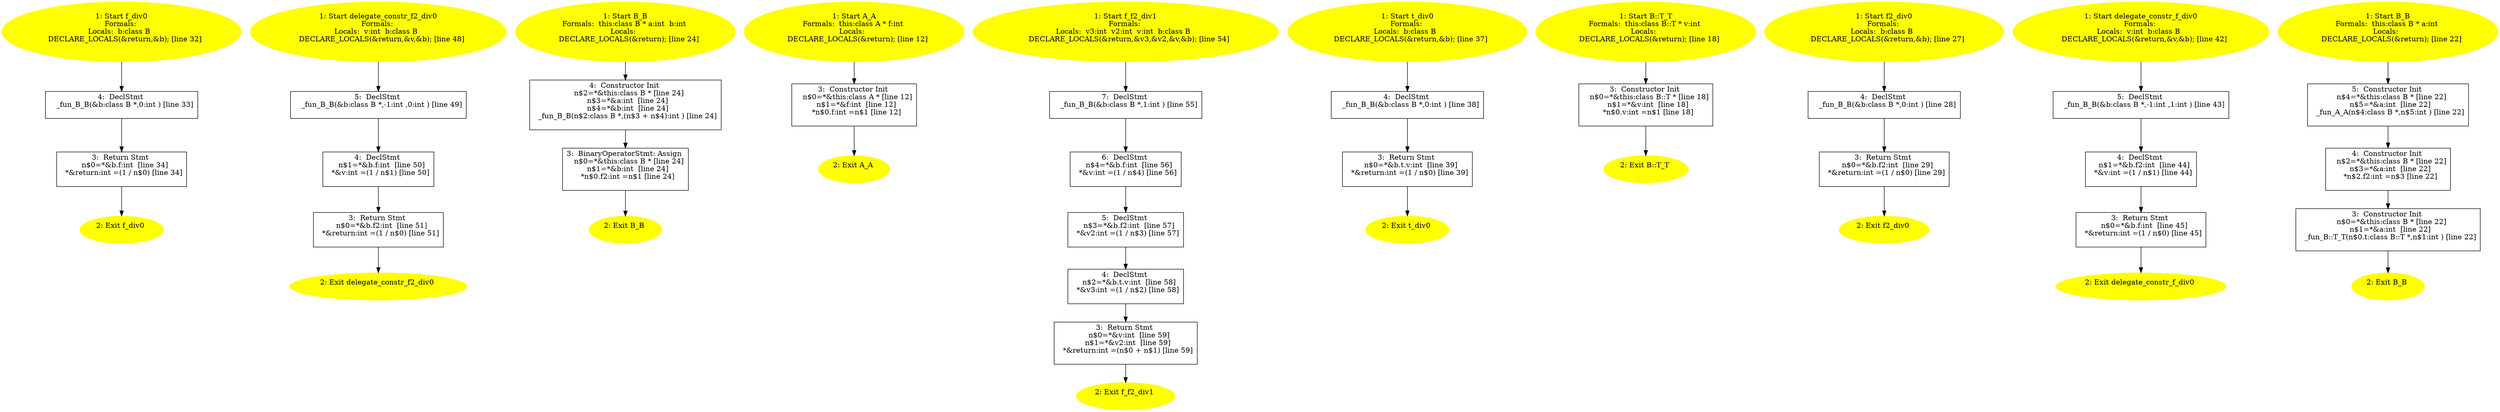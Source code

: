 /* @generated */
digraph iCFG {
"f_div0{d41d8cd98f00b204e9800998ecf8427e_Z6f_div0v}.d7919065c162b30e23129b41b4d83add_4" [label="4:  DeclStmt \n   _fun_B_B(&b:class B *,0:int ) [line 33]\n " shape="box"]
	

	 "f_div0{d41d8cd98f00b204e9800998ecf8427e_Z6f_div0v}.d7919065c162b30e23129b41b4d83add_4" -> "f_div0{d41d8cd98f00b204e9800998ecf8427e_Z6f_div0v}.d7919065c162b30e23129b41b4d83add_3" ;
"f_div0{d41d8cd98f00b204e9800998ecf8427e_Z6f_div0v}.d7919065c162b30e23129b41b4d83add_3" [label="3:  Return Stmt \n   n$0=*&b.f:int  [line 34]\n  *&return:int =(1 / n$0) [line 34]\n " shape="box"]
	

	 "f_div0{d41d8cd98f00b204e9800998ecf8427e_Z6f_div0v}.d7919065c162b30e23129b41b4d83add_3" -> "f_div0{d41d8cd98f00b204e9800998ecf8427e_Z6f_div0v}.d7919065c162b30e23129b41b4d83add_2" ;
"f_div0{d41d8cd98f00b204e9800998ecf8427e_Z6f_div0v}.d7919065c162b30e23129b41b4d83add_2" [label="2: Exit f_div0 \n  " color=yellow style=filled]
	

"f_div0{d41d8cd98f00b204e9800998ecf8427e_Z6f_div0v}.d7919065c162b30e23129b41b4d83add_1" [label="1: Start f_div0\nFormals: \nLocals:  b:class B  \n   DECLARE_LOCALS(&return,&b); [line 32]\n " color=yellow style=filled]
	

	 "f_div0{d41d8cd98f00b204e9800998ecf8427e_Z6f_div0v}.d7919065c162b30e23129b41b4d83add_1" -> "f_div0{d41d8cd98f00b204e9800998ecf8427e_Z6f_div0v}.d7919065c162b30e23129b41b4d83add_4" ;
"delegate_constr_f2_div0{d41d8cd98f00b204e9800998ecf8427e_Z23delegate_constr_f2_div0v}.f48835ee55e284ebd0cc90e796ee56a0_5" [label="5:  DeclStmt \n   _fun_B_B(&b:class B *,-1:int ,0:int ) [line 49]\n " shape="box"]
	

	 "delegate_constr_f2_div0{d41d8cd98f00b204e9800998ecf8427e_Z23delegate_constr_f2_div0v}.f48835ee55e284ebd0cc90e796ee56a0_5" -> "delegate_constr_f2_div0{d41d8cd98f00b204e9800998ecf8427e_Z23delegate_constr_f2_div0v}.f48835ee55e284ebd0cc90e796ee56a0_4" ;
"delegate_constr_f2_div0{d41d8cd98f00b204e9800998ecf8427e_Z23delegate_constr_f2_div0v}.f48835ee55e284ebd0cc90e796ee56a0_4" [label="4:  DeclStmt \n   n$1=*&b.f:int  [line 50]\n  *&v:int =(1 / n$1) [line 50]\n " shape="box"]
	

	 "delegate_constr_f2_div0{d41d8cd98f00b204e9800998ecf8427e_Z23delegate_constr_f2_div0v}.f48835ee55e284ebd0cc90e796ee56a0_4" -> "delegate_constr_f2_div0{d41d8cd98f00b204e9800998ecf8427e_Z23delegate_constr_f2_div0v}.f48835ee55e284ebd0cc90e796ee56a0_3" ;
"delegate_constr_f2_div0{d41d8cd98f00b204e9800998ecf8427e_Z23delegate_constr_f2_div0v}.f48835ee55e284ebd0cc90e796ee56a0_3" [label="3:  Return Stmt \n   n$0=*&b.f2:int  [line 51]\n  *&return:int =(1 / n$0) [line 51]\n " shape="box"]
	

	 "delegate_constr_f2_div0{d41d8cd98f00b204e9800998ecf8427e_Z23delegate_constr_f2_div0v}.f48835ee55e284ebd0cc90e796ee56a0_3" -> "delegate_constr_f2_div0{d41d8cd98f00b204e9800998ecf8427e_Z23delegate_constr_f2_div0v}.f48835ee55e284ebd0cc90e796ee56a0_2" ;
"delegate_constr_f2_div0{d41d8cd98f00b204e9800998ecf8427e_Z23delegate_constr_f2_div0v}.f48835ee55e284ebd0cc90e796ee56a0_2" [label="2: Exit delegate_constr_f2_div0 \n  " color=yellow style=filled]
	

"delegate_constr_f2_div0{d41d8cd98f00b204e9800998ecf8427e_Z23delegate_constr_f2_div0v}.f48835ee55e284ebd0cc90e796ee56a0_1" [label="1: Start delegate_constr_f2_div0\nFormals: \nLocals:  v:int  b:class B  \n   DECLARE_LOCALS(&return,&v,&b); [line 48]\n " color=yellow style=filled]
	

	 "delegate_constr_f2_div0{d41d8cd98f00b204e9800998ecf8427e_Z23delegate_constr_f2_div0v}.f48835ee55e284ebd0cc90e796ee56a0_1" -> "delegate_constr_f2_div0{d41d8cd98f00b204e9800998ecf8427e_Z23delegate_constr_f2_div0v}.f48835ee55e284ebd0cc90e796ee56a0_5" ;
"B_B{_ZN1BC1Eii}.5ecb4fcfd023151430fa5bca33f9d0a1_4" [label="4:  Constructor Init \n   n$2=*&this:class B * [line 24]\n  n$3=*&a:int  [line 24]\n  n$4=*&b:int  [line 24]\n  _fun_B_B(n$2:class B *,(n$3 + n$4):int ) [line 24]\n " shape="box"]
	

	 "B_B{_ZN1BC1Eii}.5ecb4fcfd023151430fa5bca33f9d0a1_4" -> "B_B{_ZN1BC1Eii}.5ecb4fcfd023151430fa5bca33f9d0a1_3" ;
"B_B{_ZN1BC1Eii}.5ecb4fcfd023151430fa5bca33f9d0a1_3" [label="3:  BinaryOperatorStmt: Assign \n   n$0=*&this:class B * [line 24]\n  n$1=*&b:int  [line 24]\n  *n$0.f2:int =n$1 [line 24]\n " shape="box"]
	

	 "B_B{_ZN1BC1Eii}.5ecb4fcfd023151430fa5bca33f9d0a1_3" -> "B_B{_ZN1BC1Eii}.5ecb4fcfd023151430fa5bca33f9d0a1_2" ;
"B_B{_ZN1BC1Eii}.5ecb4fcfd023151430fa5bca33f9d0a1_2" [label="2: Exit B_B \n  " color=yellow style=filled]
	

"B_B{_ZN1BC1Eii}.5ecb4fcfd023151430fa5bca33f9d0a1_1" [label="1: Start B_B\nFormals:  this:class B * a:int  b:int \nLocals:  \n   DECLARE_LOCALS(&return); [line 24]\n " color=yellow style=filled]
	

	 "B_B{_ZN1BC1Eii}.5ecb4fcfd023151430fa5bca33f9d0a1_1" -> "B_B{_ZN1BC1Eii}.5ecb4fcfd023151430fa5bca33f9d0a1_4" ;
"A_A{_ZN1AC1Ei}.8bf754e28d859fc3223ff4eaddf03699_3" [label="3:  Constructor Init \n   n$0=*&this:class A * [line 12]\n  n$1=*&f:int  [line 12]\n  *n$0.f:int =n$1 [line 12]\n " shape="box"]
	

	 "A_A{_ZN1AC1Ei}.8bf754e28d859fc3223ff4eaddf03699_3" -> "A_A{_ZN1AC1Ei}.8bf754e28d859fc3223ff4eaddf03699_2" ;
"A_A{_ZN1AC1Ei}.8bf754e28d859fc3223ff4eaddf03699_2" [label="2: Exit A_A \n  " color=yellow style=filled]
	

"A_A{_ZN1AC1Ei}.8bf754e28d859fc3223ff4eaddf03699_1" [label="1: Start A_A\nFormals:  this:class A * f:int \nLocals:  \n   DECLARE_LOCALS(&return); [line 12]\n " color=yellow style=filled]
	

	 "A_A{_ZN1AC1Ei}.8bf754e28d859fc3223ff4eaddf03699_1" -> "A_A{_ZN1AC1Ei}.8bf754e28d859fc3223ff4eaddf03699_3" ;
"f_f2_div1{d41d8cd98f00b204e9800998ecf8427e_Z9f_f2_div1v}.d3accd3ce3fcd0797a01f360d25f9dbf_7" [label="7:  DeclStmt \n   _fun_B_B(&b:class B *,1:int ) [line 55]\n " shape="box"]
	

	 "f_f2_div1{d41d8cd98f00b204e9800998ecf8427e_Z9f_f2_div1v}.d3accd3ce3fcd0797a01f360d25f9dbf_7" -> "f_f2_div1{d41d8cd98f00b204e9800998ecf8427e_Z9f_f2_div1v}.d3accd3ce3fcd0797a01f360d25f9dbf_6" ;
"f_f2_div1{d41d8cd98f00b204e9800998ecf8427e_Z9f_f2_div1v}.d3accd3ce3fcd0797a01f360d25f9dbf_6" [label="6:  DeclStmt \n   n$4=*&b.f:int  [line 56]\n  *&v:int =(1 / n$4) [line 56]\n " shape="box"]
	

	 "f_f2_div1{d41d8cd98f00b204e9800998ecf8427e_Z9f_f2_div1v}.d3accd3ce3fcd0797a01f360d25f9dbf_6" -> "f_f2_div1{d41d8cd98f00b204e9800998ecf8427e_Z9f_f2_div1v}.d3accd3ce3fcd0797a01f360d25f9dbf_5" ;
"f_f2_div1{d41d8cd98f00b204e9800998ecf8427e_Z9f_f2_div1v}.d3accd3ce3fcd0797a01f360d25f9dbf_5" [label="5:  DeclStmt \n   n$3=*&b.f2:int  [line 57]\n  *&v2:int =(1 / n$3) [line 57]\n " shape="box"]
	

	 "f_f2_div1{d41d8cd98f00b204e9800998ecf8427e_Z9f_f2_div1v}.d3accd3ce3fcd0797a01f360d25f9dbf_5" -> "f_f2_div1{d41d8cd98f00b204e9800998ecf8427e_Z9f_f2_div1v}.d3accd3ce3fcd0797a01f360d25f9dbf_4" ;
"f_f2_div1{d41d8cd98f00b204e9800998ecf8427e_Z9f_f2_div1v}.d3accd3ce3fcd0797a01f360d25f9dbf_4" [label="4:  DeclStmt \n   n$2=*&b.t.v:int  [line 58]\n  *&v3:int =(1 / n$2) [line 58]\n " shape="box"]
	

	 "f_f2_div1{d41d8cd98f00b204e9800998ecf8427e_Z9f_f2_div1v}.d3accd3ce3fcd0797a01f360d25f9dbf_4" -> "f_f2_div1{d41d8cd98f00b204e9800998ecf8427e_Z9f_f2_div1v}.d3accd3ce3fcd0797a01f360d25f9dbf_3" ;
"f_f2_div1{d41d8cd98f00b204e9800998ecf8427e_Z9f_f2_div1v}.d3accd3ce3fcd0797a01f360d25f9dbf_3" [label="3:  Return Stmt \n   n$0=*&v:int  [line 59]\n  n$1=*&v2:int  [line 59]\n  *&return:int =(n$0 + n$1) [line 59]\n " shape="box"]
	

	 "f_f2_div1{d41d8cd98f00b204e9800998ecf8427e_Z9f_f2_div1v}.d3accd3ce3fcd0797a01f360d25f9dbf_3" -> "f_f2_div1{d41d8cd98f00b204e9800998ecf8427e_Z9f_f2_div1v}.d3accd3ce3fcd0797a01f360d25f9dbf_2" ;
"f_f2_div1{d41d8cd98f00b204e9800998ecf8427e_Z9f_f2_div1v}.d3accd3ce3fcd0797a01f360d25f9dbf_2" [label="2: Exit f_f2_div1 \n  " color=yellow style=filled]
	

"f_f2_div1{d41d8cd98f00b204e9800998ecf8427e_Z9f_f2_div1v}.d3accd3ce3fcd0797a01f360d25f9dbf_1" [label="1: Start f_f2_div1\nFormals: \nLocals:  v3:int  v2:int  v:int  b:class B  \n   DECLARE_LOCALS(&return,&v3,&v2,&v,&b); [line 54]\n " color=yellow style=filled]
	

	 "f_f2_div1{d41d8cd98f00b204e9800998ecf8427e_Z9f_f2_div1v}.d3accd3ce3fcd0797a01f360d25f9dbf_1" -> "f_f2_div1{d41d8cd98f00b204e9800998ecf8427e_Z9f_f2_div1v}.d3accd3ce3fcd0797a01f360d25f9dbf_7" ;
"t_div0{d41d8cd98f00b204e9800998ecf8427e_Z6t_div0v}.3ab75fb254c81a27c1e611abc8f785cb_4" [label="4:  DeclStmt \n   _fun_B_B(&b:class B *,0:int ) [line 38]\n " shape="box"]
	

	 "t_div0{d41d8cd98f00b204e9800998ecf8427e_Z6t_div0v}.3ab75fb254c81a27c1e611abc8f785cb_4" -> "t_div0{d41d8cd98f00b204e9800998ecf8427e_Z6t_div0v}.3ab75fb254c81a27c1e611abc8f785cb_3" ;
"t_div0{d41d8cd98f00b204e9800998ecf8427e_Z6t_div0v}.3ab75fb254c81a27c1e611abc8f785cb_3" [label="3:  Return Stmt \n   n$0=*&b.t.v:int  [line 39]\n  *&return:int =(1 / n$0) [line 39]\n " shape="box"]
	

	 "t_div0{d41d8cd98f00b204e9800998ecf8427e_Z6t_div0v}.3ab75fb254c81a27c1e611abc8f785cb_3" -> "t_div0{d41d8cd98f00b204e9800998ecf8427e_Z6t_div0v}.3ab75fb254c81a27c1e611abc8f785cb_2" ;
"t_div0{d41d8cd98f00b204e9800998ecf8427e_Z6t_div0v}.3ab75fb254c81a27c1e611abc8f785cb_2" [label="2: Exit t_div0 \n  " color=yellow style=filled]
	

"t_div0{d41d8cd98f00b204e9800998ecf8427e_Z6t_div0v}.3ab75fb254c81a27c1e611abc8f785cb_1" [label="1: Start t_div0\nFormals: \nLocals:  b:class B  \n   DECLARE_LOCALS(&return,&b); [line 37]\n " color=yellow style=filled]
	

	 "t_div0{d41d8cd98f00b204e9800998ecf8427e_Z6t_div0v}.3ab75fb254c81a27c1e611abc8f785cb_1" -> "t_div0{d41d8cd98f00b204e9800998ecf8427e_Z6t_div0v}.3ab75fb254c81a27c1e611abc8f785cb_4" ;
"B::T_T{_ZN1B1TC1Ei}.b06afec76600b2b680497c48b5885068_3" [label="3:  Constructor Init \n   n$0=*&this:class B::T * [line 18]\n  n$1=*&v:int  [line 18]\n  *n$0.v:int =n$1 [line 18]\n " shape="box"]
	

	 "B::T_T{_ZN1B1TC1Ei}.b06afec76600b2b680497c48b5885068_3" -> "B::T_T{_ZN1B1TC1Ei}.b06afec76600b2b680497c48b5885068_2" ;
"B::T_T{_ZN1B1TC1Ei}.b06afec76600b2b680497c48b5885068_2" [label="2: Exit B::T_T \n  " color=yellow style=filled]
	

"B::T_T{_ZN1B1TC1Ei}.b06afec76600b2b680497c48b5885068_1" [label="1: Start B::T_T\nFormals:  this:class B::T * v:int \nLocals:  \n   DECLARE_LOCALS(&return); [line 18]\n " color=yellow style=filled]
	

	 "B::T_T{_ZN1B1TC1Ei}.b06afec76600b2b680497c48b5885068_1" -> "B::T_T{_ZN1B1TC1Ei}.b06afec76600b2b680497c48b5885068_3" ;
"f2_div0{d41d8cd98f00b204e9800998ecf8427e_Z7f2_div0v}.6d6861d749c71be711a71007e9543e27_4" [label="4:  DeclStmt \n   _fun_B_B(&b:class B *,0:int ) [line 28]\n " shape="box"]
	

	 "f2_div0{d41d8cd98f00b204e9800998ecf8427e_Z7f2_div0v}.6d6861d749c71be711a71007e9543e27_4" -> "f2_div0{d41d8cd98f00b204e9800998ecf8427e_Z7f2_div0v}.6d6861d749c71be711a71007e9543e27_3" ;
"f2_div0{d41d8cd98f00b204e9800998ecf8427e_Z7f2_div0v}.6d6861d749c71be711a71007e9543e27_3" [label="3:  Return Stmt \n   n$0=*&b.f2:int  [line 29]\n  *&return:int =(1 / n$0) [line 29]\n " shape="box"]
	

	 "f2_div0{d41d8cd98f00b204e9800998ecf8427e_Z7f2_div0v}.6d6861d749c71be711a71007e9543e27_3" -> "f2_div0{d41d8cd98f00b204e9800998ecf8427e_Z7f2_div0v}.6d6861d749c71be711a71007e9543e27_2" ;
"f2_div0{d41d8cd98f00b204e9800998ecf8427e_Z7f2_div0v}.6d6861d749c71be711a71007e9543e27_2" [label="2: Exit f2_div0 \n  " color=yellow style=filled]
	

"f2_div0{d41d8cd98f00b204e9800998ecf8427e_Z7f2_div0v}.6d6861d749c71be711a71007e9543e27_1" [label="1: Start f2_div0\nFormals: \nLocals:  b:class B  \n   DECLARE_LOCALS(&return,&b); [line 27]\n " color=yellow style=filled]
	

	 "f2_div0{d41d8cd98f00b204e9800998ecf8427e_Z7f2_div0v}.6d6861d749c71be711a71007e9543e27_1" -> "f2_div0{d41d8cd98f00b204e9800998ecf8427e_Z7f2_div0v}.6d6861d749c71be711a71007e9543e27_4" ;
"delegate_constr_f_div0{d41d8cd98f00b204e9800998ecf8427e_Z22delegate_constr_f_div0v}.5b81902520df6ab21a21f683c64fcbaa_5" [label="5:  DeclStmt \n   _fun_B_B(&b:class B *,-1:int ,1:int ) [line 43]\n " shape="box"]
	

	 "delegate_constr_f_div0{d41d8cd98f00b204e9800998ecf8427e_Z22delegate_constr_f_div0v}.5b81902520df6ab21a21f683c64fcbaa_5" -> "delegate_constr_f_div0{d41d8cd98f00b204e9800998ecf8427e_Z22delegate_constr_f_div0v}.5b81902520df6ab21a21f683c64fcbaa_4" ;
"delegate_constr_f_div0{d41d8cd98f00b204e9800998ecf8427e_Z22delegate_constr_f_div0v}.5b81902520df6ab21a21f683c64fcbaa_4" [label="4:  DeclStmt \n   n$1=*&b.f2:int  [line 44]\n  *&v:int =(1 / n$1) [line 44]\n " shape="box"]
	

	 "delegate_constr_f_div0{d41d8cd98f00b204e9800998ecf8427e_Z22delegate_constr_f_div0v}.5b81902520df6ab21a21f683c64fcbaa_4" -> "delegate_constr_f_div0{d41d8cd98f00b204e9800998ecf8427e_Z22delegate_constr_f_div0v}.5b81902520df6ab21a21f683c64fcbaa_3" ;
"delegate_constr_f_div0{d41d8cd98f00b204e9800998ecf8427e_Z22delegate_constr_f_div0v}.5b81902520df6ab21a21f683c64fcbaa_3" [label="3:  Return Stmt \n   n$0=*&b.f:int  [line 45]\n  *&return:int =(1 / n$0) [line 45]\n " shape="box"]
	

	 "delegate_constr_f_div0{d41d8cd98f00b204e9800998ecf8427e_Z22delegate_constr_f_div0v}.5b81902520df6ab21a21f683c64fcbaa_3" -> "delegate_constr_f_div0{d41d8cd98f00b204e9800998ecf8427e_Z22delegate_constr_f_div0v}.5b81902520df6ab21a21f683c64fcbaa_2" ;
"delegate_constr_f_div0{d41d8cd98f00b204e9800998ecf8427e_Z22delegate_constr_f_div0v}.5b81902520df6ab21a21f683c64fcbaa_2" [label="2: Exit delegate_constr_f_div0 \n  " color=yellow style=filled]
	

"delegate_constr_f_div0{d41d8cd98f00b204e9800998ecf8427e_Z22delegate_constr_f_div0v}.5b81902520df6ab21a21f683c64fcbaa_1" [label="1: Start delegate_constr_f_div0\nFormals: \nLocals:  v:int  b:class B  \n   DECLARE_LOCALS(&return,&v,&b); [line 42]\n " color=yellow style=filled]
	

	 "delegate_constr_f_div0{d41d8cd98f00b204e9800998ecf8427e_Z22delegate_constr_f_div0v}.5b81902520df6ab21a21f683c64fcbaa_1" -> "delegate_constr_f_div0{d41d8cd98f00b204e9800998ecf8427e_Z22delegate_constr_f_div0v}.5b81902520df6ab21a21f683c64fcbaa_5" ;
"B_B{_ZN1BC1Ei}.206ff47250d7f38f694e364cf9f51809_5" [label="5:  Constructor Init \n   n$4=*&this:class B * [line 22]\n  n$5=*&a:int  [line 22]\n  _fun_A_A(n$4:class B *,n$5:int ) [line 22]\n " shape="box"]
	

	 "B_B{_ZN1BC1Ei}.206ff47250d7f38f694e364cf9f51809_5" -> "B_B{_ZN1BC1Ei}.206ff47250d7f38f694e364cf9f51809_4" ;
"B_B{_ZN1BC1Ei}.206ff47250d7f38f694e364cf9f51809_4" [label="4:  Constructor Init \n   n$2=*&this:class B * [line 22]\n  n$3=*&a:int  [line 22]\n  *n$2.f2:int =n$3 [line 22]\n " shape="box"]
	

	 "B_B{_ZN1BC1Ei}.206ff47250d7f38f694e364cf9f51809_4" -> "B_B{_ZN1BC1Ei}.206ff47250d7f38f694e364cf9f51809_3" ;
"B_B{_ZN1BC1Ei}.206ff47250d7f38f694e364cf9f51809_3" [label="3:  Constructor Init \n   n$0=*&this:class B * [line 22]\n  n$1=*&a:int  [line 22]\n  _fun_B::T_T(n$0.t:class B::T *,n$1:int ) [line 22]\n " shape="box"]
	

	 "B_B{_ZN1BC1Ei}.206ff47250d7f38f694e364cf9f51809_3" -> "B_B{_ZN1BC1Ei}.206ff47250d7f38f694e364cf9f51809_2" ;
"B_B{_ZN1BC1Ei}.206ff47250d7f38f694e364cf9f51809_2" [label="2: Exit B_B \n  " color=yellow style=filled]
	

"B_B{_ZN1BC1Ei}.206ff47250d7f38f694e364cf9f51809_1" [label="1: Start B_B\nFormals:  this:class B * a:int \nLocals:  \n   DECLARE_LOCALS(&return); [line 22]\n " color=yellow style=filled]
	

	 "B_B{_ZN1BC1Ei}.206ff47250d7f38f694e364cf9f51809_1" -> "B_B{_ZN1BC1Ei}.206ff47250d7f38f694e364cf9f51809_5" ;
}
